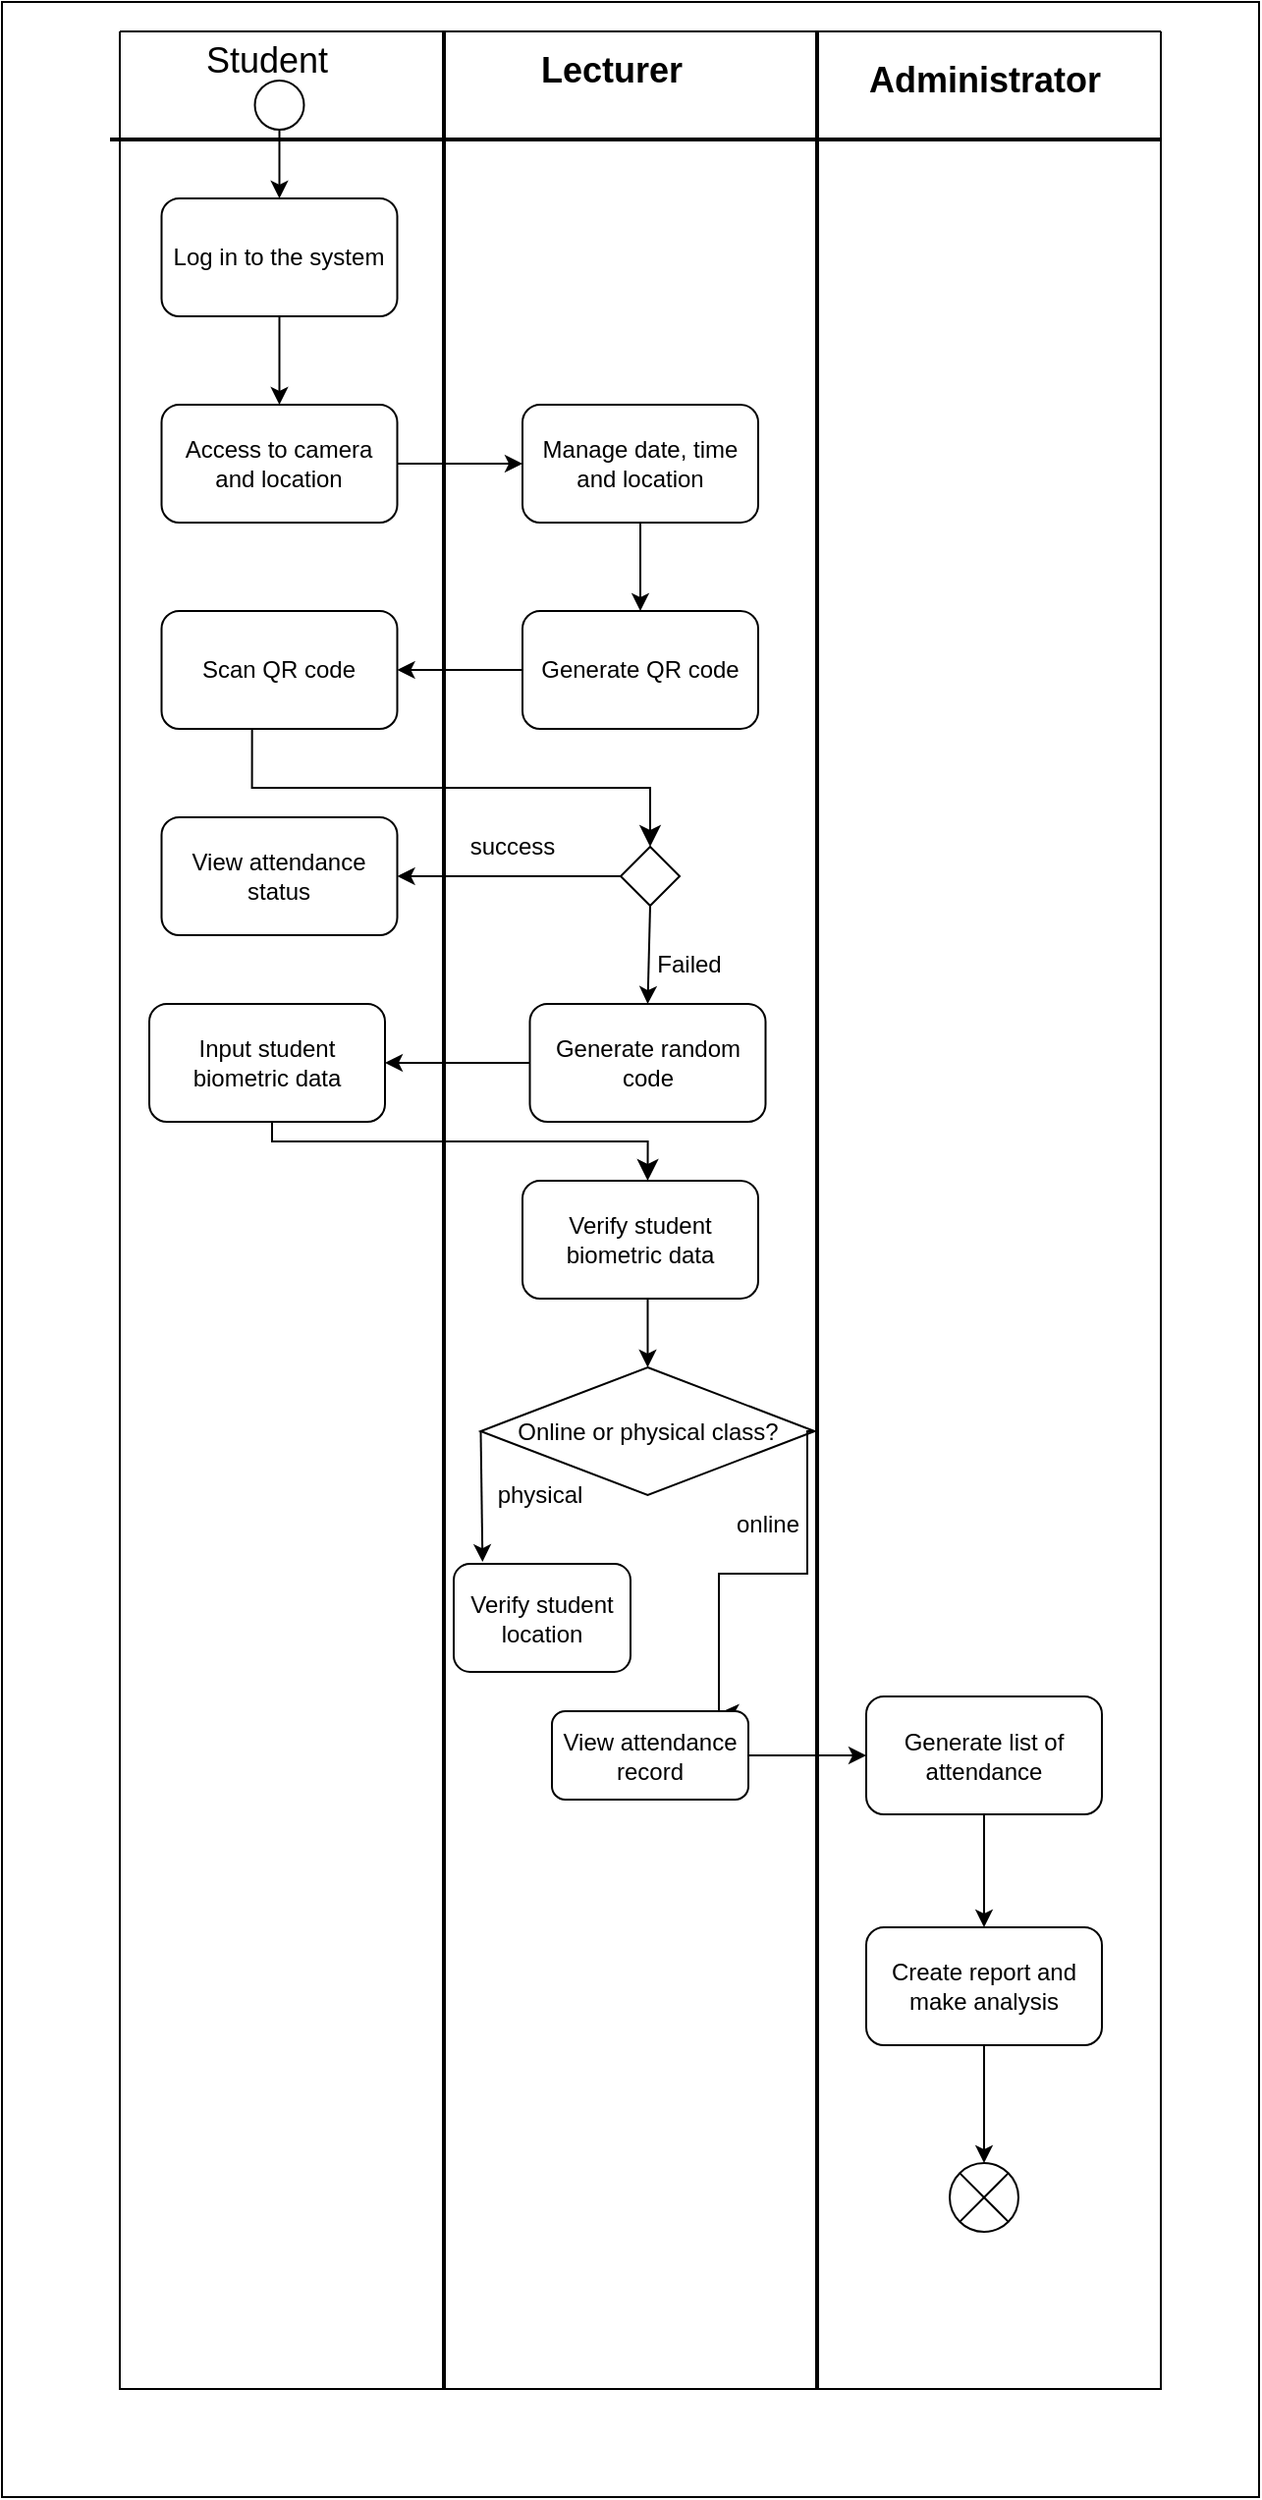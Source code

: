 <mxfile>
    <diagram id="bK281W4dt3CQjHUtxnc9" name="Page-1">
        <mxGraphModel dx="1225" dy="1060" grid="1" gridSize="10" guides="1" tooltips="1" connect="1" arrows="1" fold="1" page="1" pageScale="1" pageWidth="850" pageHeight="1100" math="0" shadow="0">
            <root>
                <mxCell id="0"/>
                <mxCell id="1" parent="0"/>
                <mxCell id="101" value="" style="rounded=0;whiteSpace=wrap;html=1;" vertex="1" parent="1">
                    <mxGeometry x="10" y="10" width="640" height="1270" as="geometry"/>
                </mxCell>
                <mxCell id="2" value="" style="swimlane;startSize=0;" parent="1" vertex="1">
                    <mxGeometry x="70" y="25" width="530" height="1200" as="geometry"/>
                </mxCell>
                <mxCell id="4" value="&lt;font style=&quot;font-size: 18px;&quot;&gt;Student&lt;/font&gt;" style="text;html=1;strokeColor=none;fillColor=none;align=center;verticalAlign=middle;whiteSpace=wrap;rounded=0;" parent="2" vertex="1">
                    <mxGeometry x="30" width="90" height="30" as="geometry"/>
                </mxCell>
                <mxCell id="5" value="" style="line;strokeWidth=2;direction=south;html=1;fontSize=18;" parent="2" vertex="1">
                    <mxGeometry x="160" width="10" height="1200" as="geometry"/>
                </mxCell>
                <mxCell id="10" value="Lecturer" style="text;strokeColor=none;fillColor=none;html=1;fontSize=18;fontStyle=1;verticalAlign=middle;align=center;" parent="2" vertex="1">
                    <mxGeometry x="200" width="100" height="40" as="geometry"/>
                </mxCell>
                <mxCell id="13" value="" style="line;strokeWidth=2;html=1;fontSize=12;" parent="2" vertex="1">
                    <mxGeometry x="-5" y="50" width="535" height="10" as="geometry"/>
                </mxCell>
                <mxCell id="16" value="" style="line;strokeWidth=2;direction=south;html=1;fontSize=12;" parent="2" vertex="1">
                    <mxGeometry x="350" width="10" height="1200" as="geometry"/>
                </mxCell>
                <mxCell id="17" value="Administrator" style="text;strokeColor=none;fillColor=none;html=1;fontSize=18;fontStyle=1;verticalAlign=middle;align=center;" parent="2" vertex="1">
                    <mxGeometry x="390" y="5" width="100" height="40" as="geometry"/>
                </mxCell>
                <mxCell id="22" value="Failed" style="text;html=1;strokeColor=none;fillColor=none;align=center;verticalAlign=middle;whiteSpace=wrap;rounded=0;fontSize=12;" parent="2" vertex="1">
                    <mxGeometry x="260" y="460" width="60" height="30" as="geometry"/>
                </mxCell>
                <mxCell id="67" style="edgeStyle=none;html=1;exitX=0.5;exitY=1;exitDx=0;exitDy=0;entryX=0.5;entryY=0;entryDx=0;entryDy=0;" parent="2" target="65" edge="1">
                    <mxGeometry relative="1" as="geometry">
                        <mxPoint x="268.75" y="645" as="sourcePoint"/>
                    </mxGeometry>
                </mxCell>
                <mxCell id="33" value="physical" style="text;html=1;strokeColor=none;fillColor=none;align=center;verticalAlign=middle;whiteSpace=wrap;rounded=0;fontSize=12;" parent="2" vertex="1">
                    <mxGeometry x="183.75" y="730" width="60" height="30" as="geometry"/>
                </mxCell>
                <mxCell id="34" value="online" style="text;html=1;strokeColor=none;fillColor=none;align=center;verticalAlign=middle;whiteSpace=wrap;rounded=0;fontSize=12;" parent="2" vertex="1">
                    <mxGeometry x="300" y="745" width="60" height="30" as="geometry"/>
                </mxCell>
                <mxCell id="43" value="" style="shape=sumEllipse;perimeter=ellipsePerimeter;whiteSpace=wrap;html=1;backgroundOutline=1;fontSize=12;" parent="2" vertex="1">
                    <mxGeometry x="422.5" y="1085" width="35" height="35" as="geometry"/>
                </mxCell>
                <mxCell id="47" value="success" style="text;html=1;strokeColor=none;fillColor=none;align=center;verticalAlign=middle;whiteSpace=wrap;rounded=0;" parent="2" vertex="1">
                    <mxGeometry x="170" y="400" width="60" height="30" as="geometry"/>
                </mxCell>
                <mxCell id="53" style="edgeStyle=none;html=1;exitX=0.5;exitY=1;exitDx=0;exitDy=0;entryX=0.5;entryY=0;entryDx=0;entryDy=0;" parent="2" source="52" target="78" edge="1">
                    <mxGeometry relative="1" as="geometry">
                        <mxPoint x="81.25" y="80" as="targetPoint"/>
                    </mxGeometry>
                </mxCell>
                <mxCell id="52" value="" style="ellipse;whiteSpace=wrap;html=1;aspect=fixed;" parent="2" vertex="1">
                    <mxGeometry x="68.75" y="25" width="25" height="25" as="geometry"/>
                </mxCell>
                <mxCell id="75" style="edgeStyle=none;html=1;exitX=0;exitY=0.5;exitDx=0;exitDy=0;entryX=1;entryY=0.5;entryDx=0;entryDy=0;" parent="2" source="76" target="88" edge="1">
                    <mxGeometry relative="1" as="geometry">
                        <mxPoint x="190" y="430" as="sourcePoint"/>
                        <mxPoint x="150" y="430" as="targetPoint"/>
                    </mxGeometry>
                </mxCell>
                <mxCell id="60" value="" style="edgeStyle=segmentEdgeStyle;endArrow=classic;html=1;curved=0;rounded=0;endSize=8;startSize=8;entryX=0.5;entryY=0;entryDx=0;entryDy=0;exitX=0.384;exitY=1;exitDx=0;exitDy=0;exitPerimeter=0;" parent="2" source="84" target="76" edge="1">
                    <mxGeometry width="50" height="50" relative="1" as="geometry">
                        <mxPoint x="68.75" y="360" as="sourcePoint"/>
                        <mxPoint x="268.75" y="395" as="targetPoint"/>
                        <Array as="points">
                            <mxPoint x="67" y="385"/>
                            <mxPoint x="270" y="385"/>
                        </Array>
                    </mxGeometry>
                </mxCell>
                <mxCell id="63" value="" style="edgeStyle=segmentEdgeStyle;endArrow=classic;html=1;curved=0;rounded=0;endSize=8;startSize=8;entryX=0.5;entryY=0;entryDx=0;entryDy=0;" parent="2" edge="1">
                    <mxGeometry width="50" height="50" relative="1" as="geometry">
                        <mxPoint x="77.5" y="555" as="sourcePoint"/>
                        <mxPoint x="268.75" y="585" as="targetPoint"/>
                        <Array as="points">
                            <mxPoint x="78" y="565"/>
                            <mxPoint x="269" y="565"/>
                        </Array>
                    </mxGeometry>
                </mxCell>
                <mxCell id="72" style="edgeStyle=none;html=1;exitX=0;exitY=0.5;exitDx=0;exitDy=0;entryX=0.163;entryY=-0.018;entryDx=0;entryDy=0;entryPerimeter=0;" parent="2" source="65" target="94" edge="1">
                    <mxGeometry relative="1" as="geometry">
                        <mxPoint x="184" y="775" as="targetPoint"/>
                    </mxGeometry>
                </mxCell>
                <mxCell id="65" value="Online or physical class?" style="rhombus;whiteSpace=wrap;html=1;" parent="2" vertex="1">
                    <mxGeometry x="183.75" y="680" width="170" height="65" as="geometry"/>
                </mxCell>
                <mxCell id="90" style="edgeStyle=none;html=1;exitX=0.5;exitY=1;exitDx=0;exitDy=0;entryX=0.5;entryY=0;entryDx=0;entryDy=0;" parent="2" source="76" target="89" edge="1">
                    <mxGeometry relative="1" as="geometry"/>
                </mxCell>
                <mxCell id="76" value="" style="rhombus;whiteSpace=wrap;html=1;" parent="2" vertex="1">
                    <mxGeometry x="255" y="415" width="30" height="30" as="geometry"/>
                </mxCell>
                <mxCell id="77" value="" style="edgeStyle=segmentEdgeStyle;endArrow=classic;html=1;curved=0;rounded=0;endSize=8;startSize=8;entryX=0.84;entryY=0.03;entryDx=0;entryDy=0;exitX=1;exitY=0.5;exitDx=0;exitDy=0;entryPerimeter=0;" parent="2" source="65" target="95" edge="1">
                    <mxGeometry width="50" height="50" relative="1" as="geometry">
                        <mxPoint x="288.75" y="780" as="sourcePoint"/>
                        <mxPoint x="305.4" y="851.77" as="targetPoint"/>
                        <Array as="points">
                            <mxPoint x="350" y="713"/>
                            <mxPoint x="350" y="785"/>
                            <mxPoint x="305" y="785"/>
                        </Array>
                    </mxGeometry>
                </mxCell>
                <mxCell id="81" style="edgeStyle=none;html=1;exitX=0.5;exitY=1;exitDx=0;exitDy=0;entryX=0.5;entryY=0;entryDx=0;entryDy=0;" parent="2" source="78" target="80" edge="1">
                    <mxGeometry relative="1" as="geometry"/>
                </mxCell>
                <mxCell id="78" value="Log in to the system" style="rounded=1;whiteSpace=wrap;html=1;" parent="2" vertex="1">
                    <mxGeometry x="21.25" y="85" width="120" height="60" as="geometry"/>
                </mxCell>
                <mxCell id="83" style="edgeStyle=none;html=1;exitX=1;exitY=0.5;exitDx=0;exitDy=0;entryX=0;entryY=0.5;entryDx=0;entryDy=0;" parent="2" source="80" target="82" edge="1">
                    <mxGeometry relative="1" as="geometry"/>
                </mxCell>
                <mxCell id="80" value="Access to camera and location" style="rounded=1;whiteSpace=wrap;html=1;" parent="2" vertex="1">
                    <mxGeometry x="21.25" y="190" width="120" height="60" as="geometry"/>
                </mxCell>
                <mxCell id="86" style="edgeStyle=none;html=1;exitX=0.5;exitY=1;exitDx=0;exitDy=0;entryX=0.5;entryY=0;entryDx=0;entryDy=0;" parent="2" source="82" target="85" edge="1">
                    <mxGeometry relative="1" as="geometry"/>
                </mxCell>
                <mxCell id="82" value="Manage date, time and location" style="rounded=1;whiteSpace=wrap;html=1;" parent="2" vertex="1">
                    <mxGeometry x="205" y="190" width="120" height="60" as="geometry"/>
                </mxCell>
                <mxCell id="87" value="" style="edgeStyle=none;html=1;" parent="2" source="85" target="84" edge="1">
                    <mxGeometry relative="1" as="geometry"/>
                </mxCell>
                <mxCell id="85" value="Generate QR code" style="rounded=1;whiteSpace=wrap;html=1;" parent="2" vertex="1">
                    <mxGeometry x="205" y="295" width="120" height="60" as="geometry"/>
                </mxCell>
                <mxCell id="84" value="Scan QR code" style="rounded=1;whiteSpace=wrap;html=1;" parent="2" vertex="1">
                    <mxGeometry x="21.25" y="295" width="120" height="60" as="geometry"/>
                </mxCell>
                <mxCell id="88" value="View attendance status" style="rounded=1;whiteSpace=wrap;html=1;" parent="2" vertex="1">
                    <mxGeometry x="21.25" y="400" width="120" height="60" as="geometry"/>
                </mxCell>
                <mxCell id="92" style="edgeStyle=none;html=1;exitX=0;exitY=0.5;exitDx=0;exitDy=0;entryX=1;entryY=0.5;entryDx=0;entryDy=0;" parent="2" source="89" target="91" edge="1">
                    <mxGeometry relative="1" as="geometry"/>
                </mxCell>
                <mxCell id="89" value="Generate random code" style="rounded=1;whiteSpace=wrap;html=1;" parent="2" vertex="1">
                    <mxGeometry x="208.75" y="495" width="120" height="60" as="geometry"/>
                </mxCell>
                <mxCell id="91" value="Input student biometric data" style="rounded=1;whiteSpace=wrap;html=1;" parent="2" vertex="1">
                    <mxGeometry x="15" y="495" width="120" height="60" as="geometry"/>
                </mxCell>
                <mxCell id="93" value="Verify student biometric data" style="rounded=1;whiteSpace=wrap;html=1;" parent="2" vertex="1">
                    <mxGeometry x="205" y="585" width="120" height="60" as="geometry"/>
                </mxCell>
                <mxCell id="94" value="Verify student location" style="rounded=1;whiteSpace=wrap;html=1;" parent="2" vertex="1">
                    <mxGeometry x="170" y="780" width="90" height="55" as="geometry"/>
                </mxCell>
                <mxCell id="98" style="edgeStyle=none;html=1;exitX=1;exitY=0.5;exitDx=0;exitDy=0;entryX=0;entryY=0.5;entryDx=0;entryDy=0;" parent="2" source="95" target="96" edge="1">
                    <mxGeometry relative="1" as="geometry"/>
                </mxCell>
                <mxCell id="95" value="View attendance record" style="rounded=1;whiteSpace=wrap;html=1;" parent="2" vertex="1">
                    <mxGeometry x="220" y="855" width="100" height="45" as="geometry"/>
                </mxCell>
                <mxCell id="99" style="edgeStyle=none;html=1;exitX=0.5;exitY=1;exitDx=0;exitDy=0;entryX=0.5;entryY=0;entryDx=0;entryDy=0;" parent="2" source="96" target="97" edge="1">
                    <mxGeometry relative="1" as="geometry"/>
                </mxCell>
                <mxCell id="96" value="Generate list of attendance" style="rounded=1;whiteSpace=wrap;html=1;" parent="2" vertex="1">
                    <mxGeometry x="380" y="847.5" width="120" height="60" as="geometry"/>
                </mxCell>
                <mxCell id="100" style="edgeStyle=none;html=1;exitX=0.5;exitY=1;exitDx=0;exitDy=0;entryX=0.5;entryY=0;entryDx=0;entryDy=0;" parent="2" source="97" target="43" edge="1">
                    <mxGeometry relative="1" as="geometry"/>
                </mxCell>
                <mxCell id="97" value="Create report and make analysis" style="rounded=1;whiteSpace=wrap;html=1;" parent="2" vertex="1">
                    <mxGeometry x="380" y="965" width="120" height="60" as="geometry"/>
                </mxCell>
            </root>
        </mxGraphModel>
    </diagram>
</mxfile>